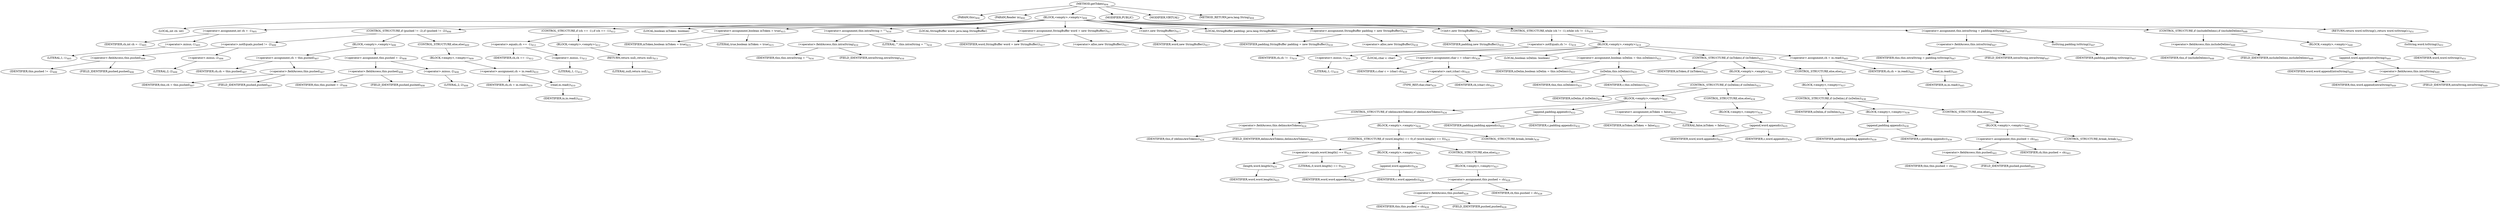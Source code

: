 digraph "getToken" {  
"704" [label = <(METHOD,getToken)<SUB>404</SUB>> ]
"41" [label = <(PARAM,this)<SUB>404</SUB>> ]
"705" [label = <(PARAM,Reader in)<SUB>404</SUB>> ]
"706" [label = <(BLOCK,&lt;empty&gt;,&lt;empty&gt;)<SUB>404</SUB>> ]
"707" [label = <(LOCAL,int ch: int)> ]
"708" [label = <(&lt;operator&gt;.assignment,int ch = -1)<SUB>405</SUB>> ]
"709" [label = <(IDENTIFIER,ch,int ch = -1)<SUB>405</SUB>> ]
"710" [label = <(&lt;operator&gt;.minus,-1)<SUB>405</SUB>> ]
"711" [label = <(LITERAL,1,-1)<SUB>405</SUB>> ]
"712" [label = <(CONTROL_STRUCTURE,if (pushed != -2),if (pushed != -2))<SUB>406</SUB>> ]
"713" [label = <(&lt;operator&gt;.notEquals,pushed != -2)<SUB>406</SUB>> ]
"714" [label = <(&lt;operator&gt;.fieldAccess,this.pushed)<SUB>406</SUB>> ]
"715" [label = <(IDENTIFIER,this,pushed != -2)<SUB>406</SUB>> ]
"716" [label = <(FIELD_IDENTIFIER,pushed,pushed)<SUB>406</SUB>> ]
"717" [label = <(&lt;operator&gt;.minus,-2)<SUB>406</SUB>> ]
"718" [label = <(LITERAL,2,-2)<SUB>406</SUB>> ]
"719" [label = <(BLOCK,&lt;empty&gt;,&lt;empty&gt;)<SUB>406</SUB>> ]
"720" [label = <(&lt;operator&gt;.assignment,ch = this.pushed)<SUB>407</SUB>> ]
"721" [label = <(IDENTIFIER,ch,ch = this.pushed)<SUB>407</SUB>> ]
"722" [label = <(&lt;operator&gt;.fieldAccess,this.pushed)<SUB>407</SUB>> ]
"723" [label = <(IDENTIFIER,this,ch = this.pushed)<SUB>407</SUB>> ]
"724" [label = <(FIELD_IDENTIFIER,pushed,pushed)<SUB>407</SUB>> ]
"725" [label = <(&lt;operator&gt;.assignment,this.pushed = -2)<SUB>408</SUB>> ]
"726" [label = <(&lt;operator&gt;.fieldAccess,this.pushed)<SUB>408</SUB>> ]
"727" [label = <(IDENTIFIER,this,this.pushed = -2)<SUB>408</SUB>> ]
"728" [label = <(FIELD_IDENTIFIER,pushed,pushed)<SUB>408</SUB>> ]
"729" [label = <(&lt;operator&gt;.minus,-2)<SUB>408</SUB>> ]
"730" [label = <(LITERAL,2,-2)<SUB>408</SUB>> ]
"731" [label = <(CONTROL_STRUCTURE,else,else)<SUB>409</SUB>> ]
"732" [label = <(BLOCK,&lt;empty&gt;,&lt;empty&gt;)<SUB>409</SUB>> ]
"733" [label = <(&lt;operator&gt;.assignment,ch = in.read())<SUB>410</SUB>> ]
"734" [label = <(IDENTIFIER,ch,ch = in.read())<SUB>410</SUB>> ]
"735" [label = <(read,in.read())<SUB>410</SUB>> ]
"736" [label = <(IDENTIFIER,in,in.read())<SUB>410</SUB>> ]
"737" [label = <(CONTROL_STRUCTURE,if (ch == -1),if (ch == -1))<SUB>412</SUB>> ]
"738" [label = <(&lt;operator&gt;.equals,ch == -1)<SUB>412</SUB>> ]
"739" [label = <(IDENTIFIER,ch,ch == -1)<SUB>412</SUB>> ]
"740" [label = <(&lt;operator&gt;.minus,-1)<SUB>412</SUB>> ]
"741" [label = <(LITERAL,1,-1)<SUB>412</SUB>> ]
"742" [label = <(BLOCK,&lt;empty&gt;,&lt;empty&gt;)<SUB>412</SUB>> ]
"743" [label = <(RETURN,return null;,return null;)<SUB>413</SUB>> ]
"744" [label = <(LITERAL,null,return null;)<SUB>413</SUB>> ]
"745" [label = <(LOCAL,boolean inToken: boolean)> ]
"746" [label = <(&lt;operator&gt;.assignment,boolean inToken = true)<SUB>415</SUB>> ]
"747" [label = <(IDENTIFIER,inToken,boolean inToken = true)<SUB>415</SUB>> ]
"748" [label = <(LITERAL,true,boolean inToken = true)<SUB>415</SUB>> ]
"749" [label = <(&lt;operator&gt;.assignment,this.intraString = &quot;&quot;)<SUB>416</SUB>> ]
"750" [label = <(&lt;operator&gt;.fieldAccess,this.intraString)<SUB>416</SUB>> ]
"751" [label = <(IDENTIFIER,this,this.intraString = &quot;&quot;)<SUB>416</SUB>> ]
"752" [label = <(FIELD_IDENTIFIER,intraString,intraString)<SUB>416</SUB>> ]
"753" [label = <(LITERAL,&quot;&quot;,this.intraString = &quot;&quot;)<SUB>416</SUB>> ]
"37" [label = <(LOCAL,StringBuffer word: java.lang.StringBuffer)> ]
"754" [label = <(&lt;operator&gt;.assignment,StringBuffer word = new StringBuffer())<SUB>417</SUB>> ]
"755" [label = <(IDENTIFIER,word,StringBuffer word = new StringBuffer())<SUB>417</SUB>> ]
"756" [label = <(&lt;operator&gt;.alloc,new StringBuffer())<SUB>417</SUB>> ]
"757" [label = <(&lt;init&gt;,new StringBuffer())<SUB>417</SUB>> ]
"36" [label = <(IDENTIFIER,word,new StringBuffer())<SUB>417</SUB>> ]
"39" [label = <(LOCAL,StringBuffer padding: java.lang.StringBuffer)> ]
"758" [label = <(&lt;operator&gt;.assignment,StringBuffer padding = new StringBuffer())<SUB>418</SUB>> ]
"759" [label = <(IDENTIFIER,padding,StringBuffer padding = new StringBuffer())<SUB>418</SUB>> ]
"760" [label = <(&lt;operator&gt;.alloc,new StringBuffer())<SUB>418</SUB>> ]
"761" [label = <(&lt;init&gt;,new StringBuffer())<SUB>418</SUB>> ]
"38" [label = <(IDENTIFIER,padding,new StringBuffer())<SUB>418</SUB>> ]
"762" [label = <(CONTROL_STRUCTURE,while (ch != -1),while (ch != -1))<SUB>419</SUB>> ]
"763" [label = <(&lt;operator&gt;.notEquals,ch != -1)<SUB>419</SUB>> ]
"764" [label = <(IDENTIFIER,ch,ch != -1)<SUB>419</SUB>> ]
"765" [label = <(&lt;operator&gt;.minus,-1)<SUB>419</SUB>> ]
"766" [label = <(LITERAL,1,-1)<SUB>419</SUB>> ]
"767" [label = <(BLOCK,&lt;empty&gt;,&lt;empty&gt;)<SUB>419</SUB>> ]
"768" [label = <(LOCAL,char c: char)> ]
"769" [label = <(&lt;operator&gt;.assignment,char c = (char) ch)<SUB>420</SUB>> ]
"770" [label = <(IDENTIFIER,c,char c = (char) ch)<SUB>420</SUB>> ]
"771" [label = <(&lt;operator&gt;.cast,(char) ch)<SUB>420</SUB>> ]
"772" [label = <(TYPE_REF,char,char)<SUB>420</SUB>> ]
"773" [label = <(IDENTIFIER,ch,(char) ch)<SUB>420</SUB>> ]
"774" [label = <(LOCAL,boolean isDelim: boolean)> ]
"775" [label = <(&lt;operator&gt;.assignment,boolean isDelim = this.isDelim(c))<SUB>421</SUB>> ]
"776" [label = <(IDENTIFIER,isDelim,boolean isDelim = this.isDelim(c))<SUB>421</SUB>> ]
"777" [label = <(isDelim,this.isDelim(c))<SUB>421</SUB>> ]
"40" [label = <(IDENTIFIER,this,this.isDelim(c))<SUB>421</SUB>> ]
"778" [label = <(IDENTIFIER,c,this.isDelim(c))<SUB>421</SUB>> ]
"779" [label = <(CONTROL_STRUCTURE,if (inToken),if (inToken))<SUB>422</SUB>> ]
"780" [label = <(IDENTIFIER,inToken,if (inToken))<SUB>422</SUB>> ]
"781" [label = <(BLOCK,&lt;empty&gt;,&lt;empty&gt;)<SUB>422</SUB>> ]
"782" [label = <(CONTROL_STRUCTURE,if (isDelim),if (isDelim))<SUB>423</SUB>> ]
"783" [label = <(IDENTIFIER,isDelim,if (isDelim))<SUB>423</SUB>> ]
"784" [label = <(BLOCK,&lt;empty&gt;,&lt;empty&gt;)<SUB>423</SUB>> ]
"785" [label = <(CONTROL_STRUCTURE,if (delimsAreTokens),if (delimsAreTokens))<SUB>424</SUB>> ]
"786" [label = <(&lt;operator&gt;.fieldAccess,this.delimsAreTokens)<SUB>424</SUB>> ]
"787" [label = <(IDENTIFIER,this,if (delimsAreTokens))<SUB>424</SUB>> ]
"788" [label = <(FIELD_IDENTIFIER,delimsAreTokens,delimsAreTokens)<SUB>424</SUB>> ]
"789" [label = <(BLOCK,&lt;empty&gt;,&lt;empty&gt;)<SUB>424</SUB>> ]
"790" [label = <(CONTROL_STRUCTURE,if (word.length() == 0),if (word.length() == 0))<SUB>425</SUB>> ]
"791" [label = <(&lt;operator&gt;.equals,word.length() == 0)<SUB>425</SUB>> ]
"792" [label = <(length,word.length())<SUB>425</SUB>> ]
"793" [label = <(IDENTIFIER,word,word.length())<SUB>425</SUB>> ]
"794" [label = <(LITERAL,0,word.length() == 0)<SUB>425</SUB>> ]
"795" [label = <(BLOCK,&lt;empty&gt;,&lt;empty&gt;)<SUB>425</SUB>> ]
"796" [label = <(append,word.append(c))<SUB>426</SUB>> ]
"797" [label = <(IDENTIFIER,word,word.append(c))<SUB>426</SUB>> ]
"798" [label = <(IDENTIFIER,c,word.append(c))<SUB>426</SUB>> ]
"799" [label = <(CONTROL_STRUCTURE,else,else)<SUB>427</SUB>> ]
"800" [label = <(BLOCK,&lt;empty&gt;,&lt;empty&gt;)<SUB>427</SUB>> ]
"801" [label = <(&lt;operator&gt;.assignment,this.pushed = ch)<SUB>428</SUB>> ]
"802" [label = <(&lt;operator&gt;.fieldAccess,this.pushed)<SUB>428</SUB>> ]
"803" [label = <(IDENTIFIER,this,this.pushed = ch)<SUB>428</SUB>> ]
"804" [label = <(FIELD_IDENTIFIER,pushed,pushed)<SUB>428</SUB>> ]
"805" [label = <(IDENTIFIER,ch,this.pushed = ch)<SUB>428</SUB>> ]
"806" [label = <(CONTROL_STRUCTURE,break;,break;)<SUB>430</SUB>> ]
"807" [label = <(append,padding.append(c))<SUB>432</SUB>> ]
"808" [label = <(IDENTIFIER,padding,padding.append(c))<SUB>432</SUB>> ]
"809" [label = <(IDENTIFIER,c,padding.append(c))<SUB>432</SUB>> ]
"810" [label = <(&lt;operator&gt;.assignment,inToken = false)<SUB>433</SUB>> ]
"811" [label = <(IDENTIFIER,inToken,inToken = false)<SUB>433</SUB>> ]
"812" [label = <(LITERAL,false,inToken = false)<SUB>433</SUB>> ]
"813" [label = <(CONTROL_STRUCTURE,else,else)<SUB>434</SUB>> ]
"814" [label = <(BLOCK,&lt;empty&gt;,&lt;empty&gt;)<SUB>434</SUB>> ]
"815" [label = <(append,word.append(c))<SUB>435</SUB>> ]
"816" [label = <(IDENTIFIER,word,word.append(c))<SUB>435</SUB>> ]
"817" [label = <(IDENTIFIER,c,word.append(c))<SUB>435</SUB>> ]
"818" [label = <(CONTROL_STRUCTURE,else,else)<SUB>437</SUB>> ]
"819" [label = <(BLOCK,&lt;empty&gt;,&lt;empty&gt;)<SUB>437</SUB>> ]
"820" [label = <(CONTROL_STRUCTURE,if (isDelim),if (isDelim))<SUB>438</SUB>> ]
"821" [label = <(IDENTIFIER,isDelim,if (isDelim))<SUB>438</SUB>> ]
"822" [label = <(BLOCK,&lt;empty&gt;,&lt;empty&gt;)<SUB>438</SUB>> ]
"823" [label = <(append,padding.append(c))<SUB>439</SUB>> ]
"824" [label = <(IDENTIFIER,padding,padding.append(c))<SUB>439</SUB>> ]
"825" [label = <(IDENTIFIER,c,padding.append(c))<SUB>439</SUB>> ]
"826" [label = <(CONTROL_STRUCTURE,else,else)<SUB>440</SUB>> ]
"827" [label = <(BLOCK,&lt;empty&gt;,&lt;empty&gt;)<SUB>440</SUB>> ]
"828" [label = <(&lt;operator&gt;.assignment,this.pushed = ch)<SUB>441</SUB>> ]
"829" [label = <(&lt;operator&gt;.fieldAccess,this.pushed)<SUB>441</SUB>> ]
"830" [label = <(IDENTIFIER,this,this.pushed = ch)<SUB>441</SUB>> ]
"831" [label = <(FIELD_IDENTIFIER,pushed,pushed)<SUB>441</SUB>> ]
"832" [label = <(IDENTIFIER,ch,this.pushed = ch)<SUB>441</SUB>> ]
"833" [label = <(CONTROL_STRUCTURE,break;,break;)<SUB>442</SUB>> ]
"834" [label = <(&lt;operator&gt;.assignment,ch = in.read())<SUB>445</SUB>> ]
"835" [label = <(IDENTIFIER,ch,ch = in.read())<SUB>445</SUB>> ]
"836" [label = <(read,in.read())<SUB>445</SUB>> ]
"837" [label = <(IDENTIFIER,in,in.read())<SUB>445</SUB>> ]
"838" [label = <(&lt;operator&gt;.assignment,this.intraString = padding.toString())<SUB>447</SUB>> ]
"839" [label = <(&lt;operator&gt;.fieldAccess,this.intraString)<SUB>447</SUB>> ]
"840" [label = <(IDENTIFIER,this,this.intraString = padding.toString())<SUB>447</SUB>> ]
"841" [label = <(FIELD_IDENTIFIER,intraString,intraString)<SUB>447</SUB>> ]
"842" [label = <(toString,padding.toString())<SUB>447</SUB>> ]
"843" [label = <(IDENTIFIER,padding,padding.toString())<SUB>447</SUB>> ]
"844" [label = <(CONTROL_STRUCTURE,if (includeDelims),if (includeDelims))<SUB>448</SUB>> ]
"845" [label = <(&lt;operator&gt;.fieldAccess,this.includeDelims)<SUB>448</SUB>> ]
"846" [label = <(IDENTIFIER,this,if (includeDelims))<SUB>448</SUB>> ]
"847" [label = <(FIELD_IDENTIFIER,includeDelims,includeDelims)<SUB>448</SUB>> ]
"848" [label = <(BLOCK,&lt;empty&gt;,&lt;empty&gt;)<SUB>448</SUB>> ]
"849" [label = <(append,word.append(intraString))<SUB>449</SUB>> ]
"850" [label = <(IDENTIFIER,word,word.append(intraString))<SUB>449</SUB>> ]
"851" [label = <(&lt;operator&gt;.fieldAccess,this.intraString)<SUB>449</SUB>> ]
"852" [label = <(IDENTIFIER,this,word.append(intraString))<SUB>449</SUB>> ]
"853" [label = <(FIELD_IDENTIFIER,intraString,intraString)<SUB>449</SUB>> ]
"854" [label = <(RETURN,return word.toString();,return word.toString();)<SUB>451</SUB>> ]
"855" [label = <(toString,word.toString())<SUB>451</SUB>> ]
"856" [label = <(IDENTIFIER,word,word.toString())<SUB>451</SUB>> ]
"857" [label = <(MODIFIER,PUBLIC)> ]
"858" [label = <(MODIFIER,VIRTUAL)> ]
"859" [label = <(METHOD_RETURN,java.lang.String)<SUB>404</SUB>> ]
  "704" -> "41" 
  "704" -> "705" 
  "704" -> "706" 
  "704" -> "857" 
  "704" -> "858" 
  "704" -> "859" 
  "706" -> "707" 
  "706" -> "708" 
  "706" -> "712" 
  "706" -> "737" 
  "706" -> "745" 
  "706" -> "746" 
  "706" -> "749" 
  "706" -> "37" 
  "706" -> "754" 
  "706" -> "757" 
  "706" -> "39" 
  "706" -> "758" 
  "706" -> "761" 
  "706" -> "762" 
  "706" -> "838" 
  "706" -> "844" 
  "706" -> "854" 
  "708" -> "709" 
  "708" -> "710" 
  "710" -> "711" 
  "712" -> "713" 
  "712" -> "719" 
  "712" -> "731" 
  "713" -> "714" 
  "713" -> "717" 
  "714" -> "715" 
  "714" -> "716" 
  "717" -> "718" 
  "719" -> "720" 
  "719" -> "725" 
  "720" -> "721" 
  "720" -> "722" 
  "722" -> "723" 
  "722" -> "724" 
  "725" -> "726" 
  "725" -> "729" 
  "726" -> "727" 
  "726" -> "728" 
  "729" -> "730" 
  "731" -> "732" 
  "732" -> "733" 
  "733" -> "734" 
  "733" -> "735" 
  "735" -> "736" 
  "737" -> "738" 
  "737" -> "742" 
  "738" -> "739" 
  "738" -> "740" 
  "740" -> "741" 
  "742" -> "743" 
  "743" -> "744" 
  "746" -> "747" 
  "746" -> "748" 
  "749" -> "750" 
  "749" -> "753" 
  "750" -> "751" 
  "750" -> "752" 
  "754" -> "755" 
  "754" -> "756" 
  "757" -> "36" 
  "758" -> "759" 
  "758" -> "760" 
  "761" -> "38" 
  "762" -> "763" 
  "762" -> "767" 
  "763" -> "764" 
  "763" -> "765" 
  "765" -> "766" 
  "767" -> "768" 
  "767" -> "769" 
  "767" -> "774" 
  "767" -> "775" 
  "767" -> "779" 
  "767" -> "834" 
  "769" -> "770" 
  "769" -> "771" 
  "771" -> "772" 
  "771" -> "773" 
  "775" -> "776" 
  "775" -> "777" 
  "777" -> "40" 
  "777" -> "778" 
  "779" -> "780" 
  "779" -> "781" 
  "779" -> "818" 
  "781" -> "782" 
  "782" -> "783" 
  "782" -> "784" 
  "782" -> "813" 
  "784" -> "785" 
  "784" -> "807" 
  "784" -> "810" 
  "785" -> "786" 
  "785" -> "789" 
  "786" -> "787" 
  "786" -> "788" 
  "789" -> "790" 
  "789" -> "806" 
  "790" -> "791" 
  "790" -> "795" 
  "790" -> "799" 
  "791" -> "792" 
  "791" -> "794" 
  "792" -> "793" 
  "795" -> "796" 
  "796" -> "797" 
  "796" -> "798" 
  "799" -> "800" 
  "800" -> "801" 
  "801" -> "802" 
  "801" -> "805" 
  "802" -> "803" 
  "802" -> "804" 
  "807" -> "808" 
  "807" -> "809" 
  "810" -> "811" 
  "810" -> "812" 
  "813" -> "814" 
  "814" -> "815" 
  "815" -> "816" 
  "815" -> "817" 
  "818" -> "819" 
  "819" -> "820" 
  "820" -> "821" 
  "820" -> "822" 
  "820" -> "826" 
  "822" -> "823" 
  "823" -> "824" 
  "823" -> "825" 
  "826" -> "827" 
  "827" -> "828" 
  "827" -> "833" 
  "828" -> "829" 
  "828" -> "832" 
  "829" -> "830" 
  "829" -> "831" 
  "834" -> "835" 
  "834" -> "836" 
  "836" -> "837" 
  "838" -> "839" 
  "838" -> "842" 
  "839" -> "840" 
  "839" -> "841" 
  "842" -> "843" 
  "844" -> "845" 
  "844" -> "848" 
  "845" -> "846" 
  "845" -> "847" 
  "848" -> "849" 
  "849" -> "850" 
  "849" -> "851" 
  "851" -> "852" 
  "851" -> "853" 
  "854" -> "855" 
  "855" -> "856" 
}
